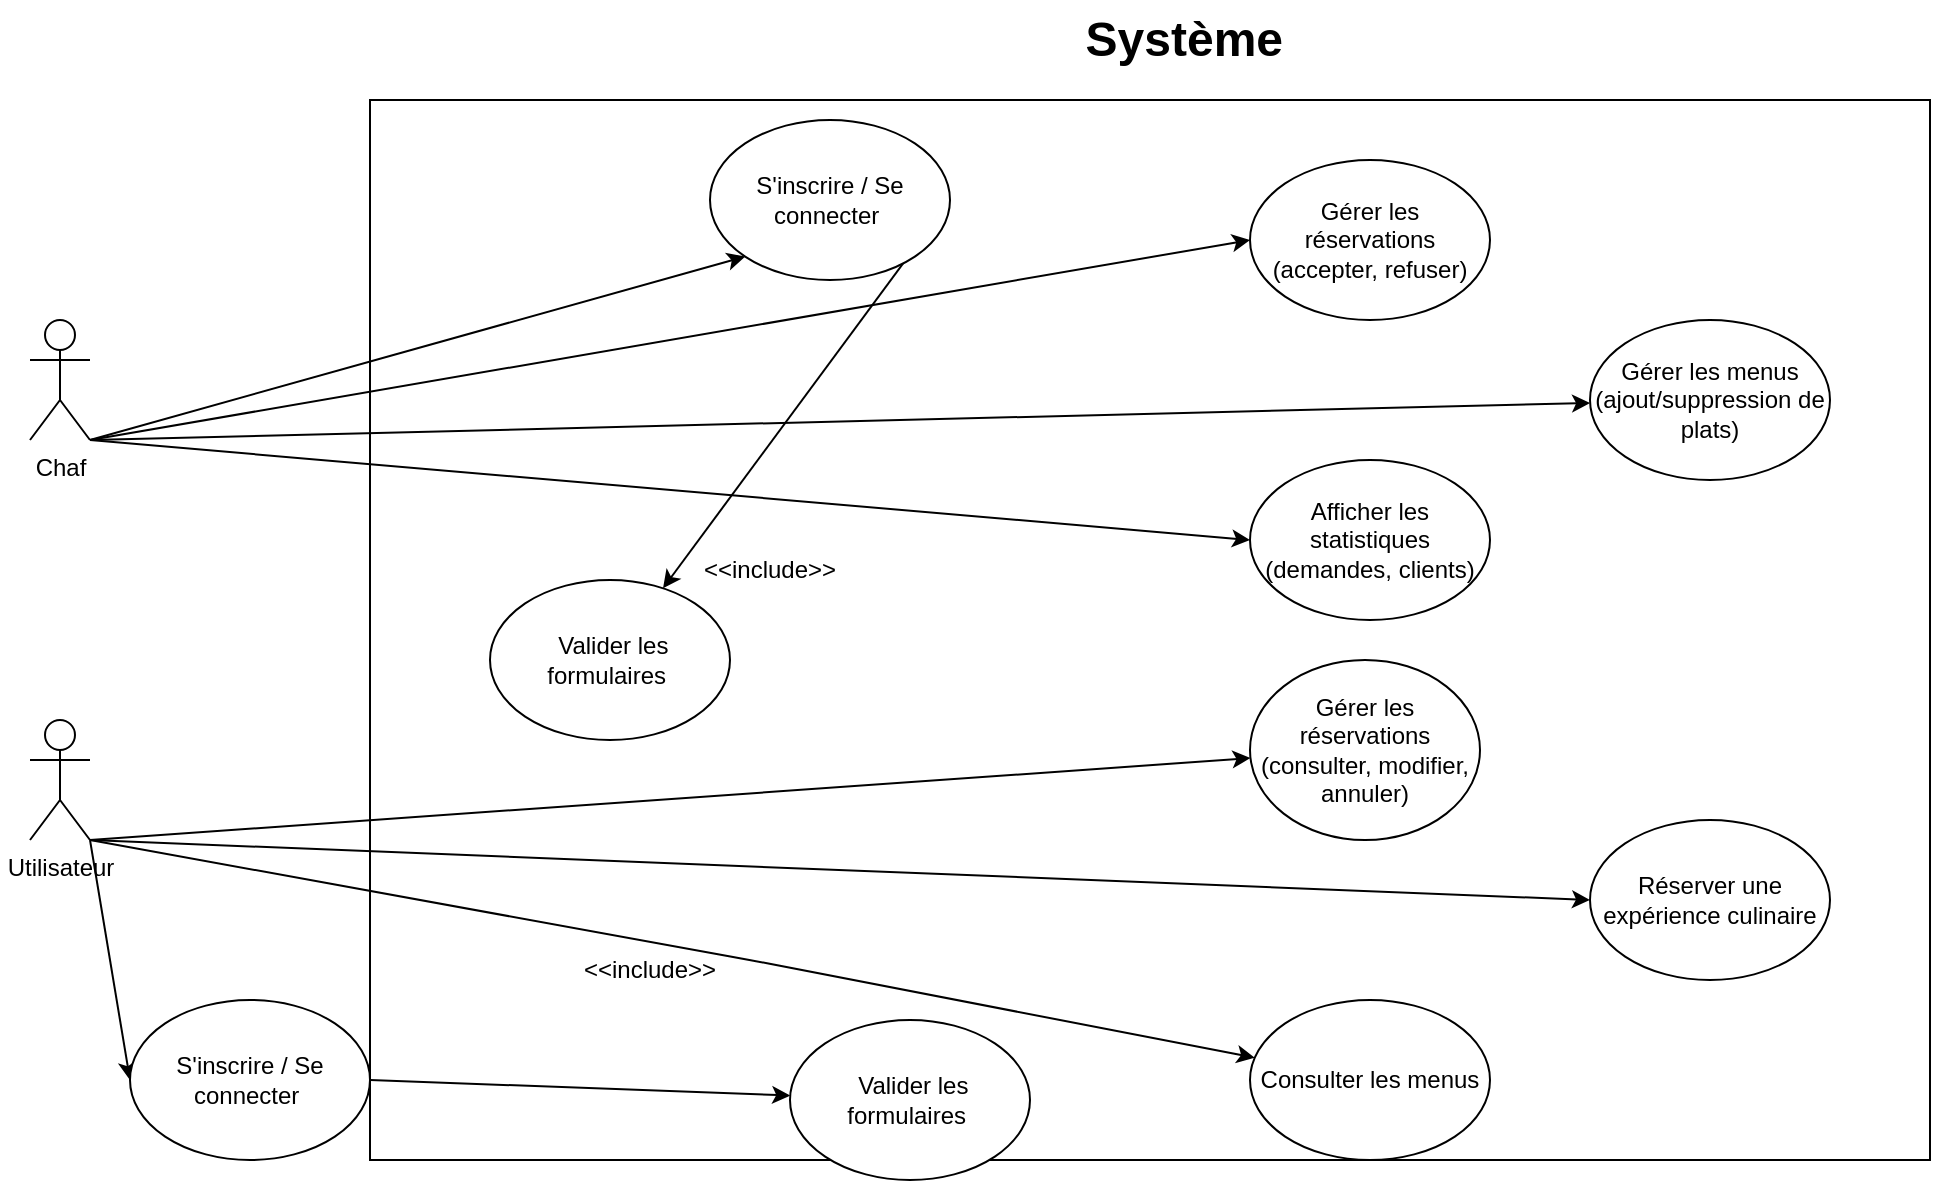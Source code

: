<mxfile>
    <diagram id="TuyZSwtCGOHhWqjR50Bs" name="Page-1">
        <mxGraphModel dx="2719" dy="762" grid="1" gridSize="10" guides="1" tooltips="1" connect="1" arrows="1" fold="1" page="1" pageScale="1" pageWidth="850" pageHeight="1100" math="0" shadow="0">
            <root>
                <mxCell id="0"/>
                <mxCell id="1" parent="0"/>
                <mxCell id="2" value="Chaf" style="shape=umlActor;verticalLabelPosition=bottom;verticalAlign=top;html=1;outlineConnect=0;" vertex="1" parent="1">
                    <mxGeometry x="-170" y="420" width="30" height="60" as="geometry"/>
                </mxCell>
                <mxCell id="62" style="edgeStyle=none;html=1;exitX=1;exitY=1;exitDx=0;exitDy=0;exitPerimeter=0;entryX=0;entryY=0.5;entryDx=0;entryDy=0;" edge="1" parent="1" source="3" target="54">
                    <mxGeometry relative="1" as="geometry"/>
                </mxCell>
                <mxCell id="3" value="&amp;nbsp;Utilisateur&amp;nbsp;" style="shape=umlActor;verticalLabelPosition=bottom;verticalAlign=top;html=1;outlineConnect=0;" vertex="1" parent="1">
                    <mxGeometry x="-170" y="620" width="30" height="60" as="geometry"/>
                </mxCell>
                <mxCell id="4" value="" style="rounded=0;whiteSpace=wrap;html=1;" vertex="1" parent="1">
                    <mxGeometry y="310" width="780" height="530" as="geometry"/>
                </mxCell>
                <mxCell id="7" value="Système&amp;nbsp;" style="text;strokeColor=none;fillColor=none;html=1;fontSize=24;fontStyle=1;verticalAlign=middle;align=center;" vertex="1" parent="1">
                    <mxGeometry x="360" y="260" width="100" height="40" as="geometry"/>
                </mxCell>
                <mxCell id="10" value="Gérer les réservations (accepter, refuser)" style="ellipse;whiteSpace=wrap;html=1;" vertex="1" parent="1">
                    <mxGeometry x="440" y="340" width="120" height="80" as="geometry"/>
                </mxCell>
                <mxCell id="12" value="Gérer les menus (ajout/suppression de plats)" style="ellipse;whiteSpace=wrap;html=1;" vertex="1" parent="1">
                    <mxGeometry x="610" y="420" width="120" height="80" as="geometry"/>
                </mxCell>
                <mxCell id="13" value="Afficher les statistiques (demandes, clients)" style="ellipse;whiteSpace=wrap;html=1;" vertex="1" parent="1">
                    <mxGeometry x="440" y="490" width="120" height="80" as="geometry"/>
                </mxCell>
                <mxCell id="27" value="Consulter les menus" style="ellipse;whiteSpace=wrap;html=1;" vertex="1" parent="1">
                    <mxGeometry x="440" y="760" width="120" height="80" as="geometry"/>
                </mxCell>
                <mxCell id="28" value="Réserver une expérience culinaire" style="ellipse;whiteSpace=wrap;html=1;" vertex="1" parent="1">
                    <mxGeometry x="610" y="670" width="120" height="80" as="geometry"/>
                </mxCell>
                <mxCell id="29" value="Gérer les réservations (consulter, modifier, annuler)" style="ellipse;whiteSpace=wrap;html=1;" vertex="1" parent="1">
                    <mxGeometry x="440" y="590" width="115" height="90" as="geometry"/>
                </mxCell>
                <mxCell id="51" style="edgeStyle=none;html=1;exitX=1;exitY=1;exitDx=0;exitDy=0;entryX=0;entryY=0.5;entryDx=0;entryDy=0;exitPerimeter=0;" edge="1" parent="1" source="2" target="10">
                    <mxGeometry relative="1" as="geometry"/>
                </mxCell>
                <mxCell id="52" style="edgeStyle=none;html=1;exitX=1;exitY=1;exitDx=0;exitDy=0;exitPerimeter=0;" edge="1" parent="1" source="2" target="12">
                    <mxGeometry relative="1" as="geometry"/>
                </mxCell>
                <mxCell id="53" style="edgeStyle=none;html=1;exitX=1;exitY=1;exitDx=0;exitDy=0;entryX=0;entryY=0.5;entryDx=0;entryDy=0;exitPerimeter=0;" edge="1" parent="1" source="2" target="13">
                    <mxGeometry relative="1" as="geometry"/>
                </mxCell>
                <mxCell id="64" style="edgeStyle=none;html=1;exitX=1;exitY=1;exitDx=0;exitDy=0;entryX=0;entryY=1;entryDx=0;entryDy=0;exitPerimeter=0;" edge="1" parent="1" source="2" target="48">
                    <mxGeometry relative="1" as="geometry"/>
                </mxCell>
                <mxCell id="34" value="&amp;nbsp;Valider les formulaires&amp;nbsp;" style="ellipse;whiteSpace=wrap;html=1;" vertex="1" parent="1">
                    <mxGeometry x="60" y="550" width="120" height="80" as="geometry"/>
                </mxCell>
                <mxCell id="39" value="&amp;lt;&amp;lt;include&amp;gt;&amp;gt;" style="text;html=1;strokeColor=none;fillColor=none;align=center;verticalAlign=middle;whiteSpace=wrap;rounded=0;rotation=0;" vertex="1" parent="1">
                    <mxGeometry x="170" y="530" width="60" height="30" as="geometry"/>
                </mxCell>
                <mxCell id="49" style="edgeStyle=none;html=1;exitX=1;exitY=0.5;exitDx=0;exitDy=0;" edge="1" parent="1" source="48" target="34">
                    <mxGeometry relative="1" as="geometry"/>
                </mxCell>
                <mxCell id="48" value="S'inscrire / Se connecter&amp;nbsp;" style="ellipse;whiteSpace=wrap;html=1;" vertex="1" parent="1">
                    <mxGeometry x="170" y="320" width="120" height="80" as="geometry"/>
                </mxCell>
                <mxCell id="56" style="edgeStyle=none;html=1;exitX=1;exitY=0.5;exitDx=0;exitDy=0;" edge="1" parent="1" source="54" target="55">
                    <mxGeometry relative="1" as="geometry"/>
                </mxCell>
                <mxCell id="54" value="S'inscrire / Se connecter&amp;nbsp;" style="ellipse;whiteSpace=wrap;html=1;" vertex="1" parent="1">
                    <mxGeometry x="-120" y="760" width="120" height="80" as="geometry"/>
                </mxCell>
                <mxCell id="58" style="edgeStyle=none;html=1;exitX=1;exitY=1;exitDx=0;exitDy=0;exitPerimeter=0;" edge="1" parent="1" source="3" target="29">
                    <mxGeometry relative="1" as="geometry"/>
                </mxCell>
                <mxCell id="59" style="edgeStyle=none;html=1;exitX=1;exitY=1;exitDx=0;exitDy=0;entryX=0;entryY=0.5;entryDx=0;entryDy=0;exitPerimeter=0;" edge="1" parent="1" source="3" target="28">
                    <mxGeometry relative="1" as="geometry"/>
                </mxCell>
                <mxCell id="60" style="edgeStyle=none;html=1;exitX=1;exitY=1;exitDx=0;exitDy=0;exitPerimeter=0;" edge="1" parent="1" source="3" target="27">
                    <mxGeometry relative="1" as="geometry">
                        <Array as="points">
                            <mxPoint x="190" y="740"/>
                        </Array>
                    </mxGeometry>
                </mxCell>
                <mxCell id="55" value="&amp;nbsp;Valider les formulaires&amp;nbsp;" style="ellipse;whiteSpace=wrap;html=1;" vertex="1" parent="1">
                    <mxGeometry x="210" y="770" width="120" height="80" as="geometry"/>
                </mxCell>
                <mxCell id="57" value="&amp;lt;&amp;lt;include&amp;gt;&amp;gt;" style="text;html=1;strokeColor=none;fillColor=none;align=center;verticalAlign=middle;whiteSpace=wrap;rounded=0;rotation=0;" vertex="1" parent="1">
                    <mxGeometry x="110" y="730" width="60" height="30" as="geometry"/>
                </mxCell>
            </root>
        </mxGraphModel>
    </diagram>
</mxfile>